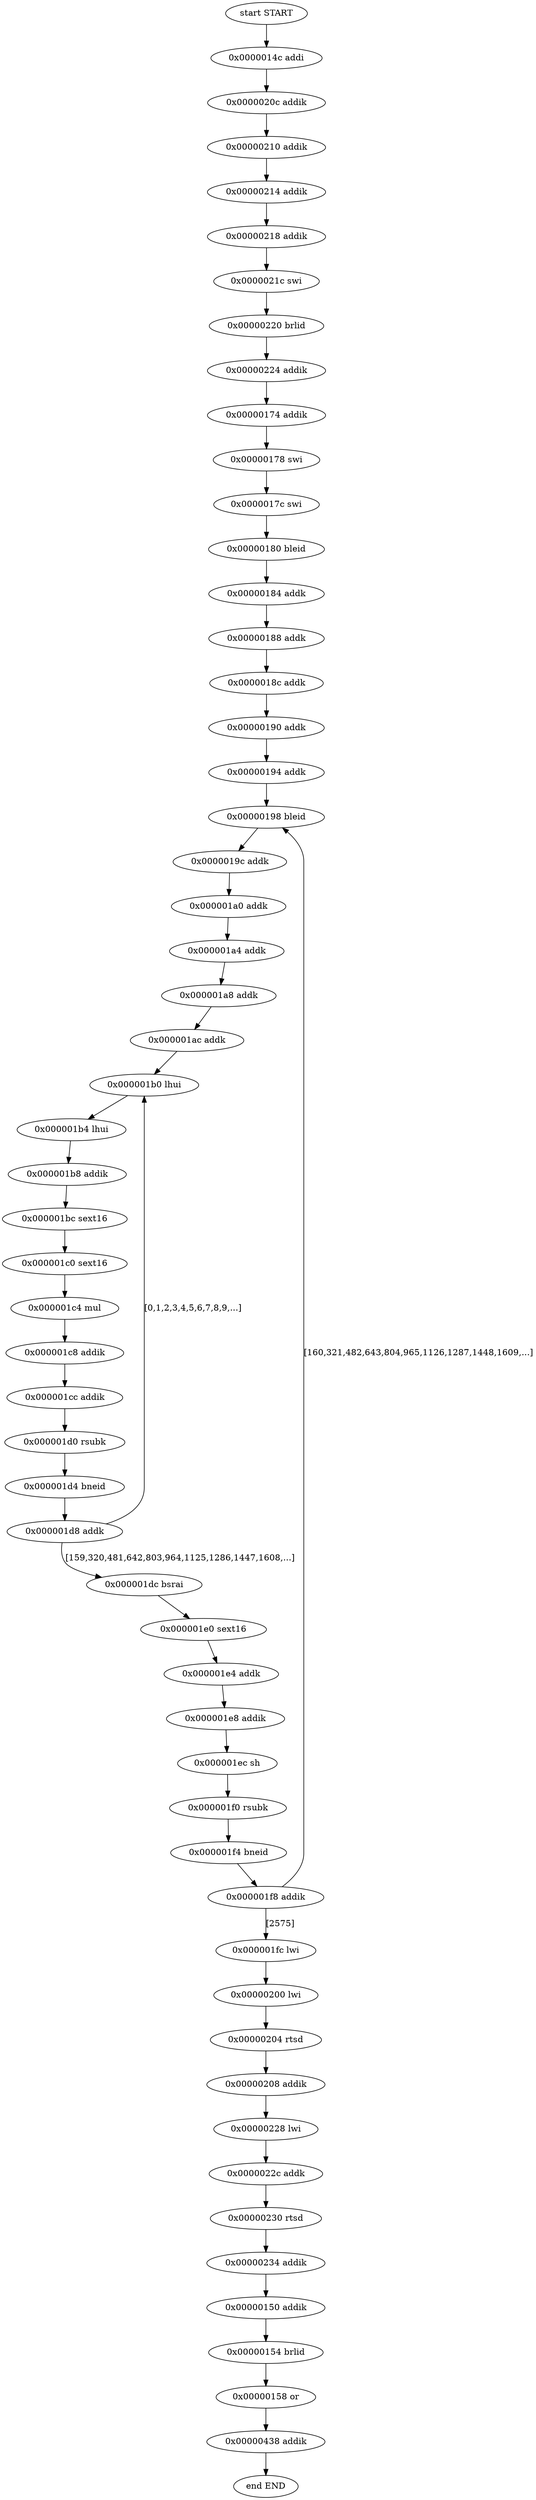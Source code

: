 strict digraph G {
  Astart [ label="start START" ];
  A0x0000014c [ label="0x0000014c addi" ];
  A0x0000020c [ label="0x0000020c addik" ];
  A0x00000210 [ label="0x00000210 addik" ];
  A0x00000214 [ label="0x00000214 addik" ];
  A0x00000218 [ label="0x00000218 addik" ];
  A0x0000021c [ label="0x0000021c swi" ];
  A0x00000220 [ label="0x00000220 brlid" ];
  A0x00000224 [ label="0x00000224 addik" ];
  A0x00000174 [ label="0x00000174 addik" ];
  A0x00000178 [ label="0x00000178 swi" ];
  A0x0000017c [ label="0x0000017c swi" ];
  A0x00000180 [ label="0x00000180 bleid" ];
  A0x00000184 [ label="0x00000184 addk" ];
  A0x00000188 [ label="0x00000188 addk" ];
  A0x0000018c [ label="0x0000018c addk" ];
  A0x00000190 [ label="0x00000190 addk" ];
  A0x00000194 [ label="0x00000194 addk" ];
  A0x00000198 [ label="0x00000198 bleid" ];
  A0x0000019c [ label="0x0000019c addk" ];
  A0x000001a0 [ label="0x000001a0 addk" ];
  A0x000001a4 [ label="0x000001a4 addk" ];
  A0x000001a8 [ label="0x000001a8 addk" ];
  A0x000001ac [ label="0x000001ac addk" ];
  A0x000001b0 [ label="0x000001b0 lhui" ];
  A0x000001b4 [ label="0x000001b4 lhui" ];
  A0x000001b8 [ label="0x000001b8 addik" ];
  A0x000001bc [ label="0x000001bc sext16" ];
  A0x000001c0 [ label="0x000001c0 sext16" ];
  A0x000001c4 [ label="0x000001c4 mul" ];
  A0x000001c8 [ label="0x000001c8 addik" ];
  A0x000001cc [ label="0x000001cc addik" ];
  A0x000001d0 [ label="0x000001d0 rsubk" ];
  A0x000001d4 [ label="0x000001d4 bneid" ];
  A0x000001d8 [ label="0x000001d8 addk" ];
  A0x000001dc [ label="0x000001dc bsrai" ];
  A0x000001e0 [ label="0x000001e0 sext16" ];
  A0x000001e4 [ label="0x000001e4 addk" ];
  A0x000001e8 [ label="0x000001e8 addik" ];
  A0x000001ec [ label="0x000001ec sh" ];
  A0x000001f0 [ label="0x000001f0 rsubk" ];
  A0x000001f4 [ label="0x000001f4 bneid" ];
  A0x000001f8 [ label="0x000001f8 addik" ];
  A0x000001fc [ label="0x000001fc lwi" ];
  A0x00000200 [ label="0x00000200 lwi" ];
  A0x00000204 [ label="0x00000204 rtsd" ];
  A0x00000208 [ label="0x00000208 addik" ];
  A0x00000228 [ label="0x00000228 lwi" ];
  A0x0000022c [ label="0x0000022c addk" ];
  A0x00000230 [ label="0x00000230 rtsd" ];
  A0x00000234 [ label="0x00000234 addik" ];
  A0x00000150 [ label="0x00000150 addik" ];
  A0x00000154 [ label="0x00000154 brlid" ];
  A0x00000158 [ label="0x00000158 or" ];
  A0x00000438 [ label="0x00000438 addik" ];
  Aend [ label="end END" ];
  Astart -> A0x0000014c [ label="" ];
  A0x0000014c -> A0x0000020c [ label="" ];
  A0x0000020c -> A0x00000210 [ label="" ];
  A0x00000210 -> A0x00000214 [ label="" ];
  A0x00000214 -> A0x00000218 [ label="" ];
  A0x00000218 -> A0x0000021c [ label="" ];
  A0x0000021c -> A0x00000220 [ label="" ];
  A0x00000220 -> A0x00000224 [ label="" ];
  A0x00000224 -> A0x00000174 [ label="" ];
  A0x00000174 -> A0x00000178 [ label="" ];
  A0x00000178 -> A0x0000017c [ label="" ];
  A0x0000017c -> A0x00000180 [ label="" ];
  A0x00000180 -> A0x00000184 [ label="" ];
  A0x00000184 -> A0x00000188 [ label="" ];
  A0x00000188 -> A0x0000018c [ label="" ];
  A0x0000018c -> A0x00000190 [ label="" ];
  A0x00000190 -> A0x00000194 [ label="" ];
  A0x00000194 -> A0x00000198 [ label="" ];
  A0x00000198 -> A0x0000019c [ label="" ];
  A0x0000019c -> A0x000001a0 [ label="" ];
  A0x000001a0 -> A0x000001a4 [ label="" ];
  A0x000001a4 -> A0x000001a8 [ label="" ];
  A0x000001a8 -> A0x000001ac [ label="" ];
  A0x000001ac -> A0x000001b0 [ label="" ];
  A0x000001b0 -> A0x000001b4 [ label="" ];
  A0x000001b4 -> A0x000001b8 [ label="" ];
  A0x000001b8 -> A0x000001bc [ label="" ];
  A0x000001bc -> A0x000001c0 [ label="" ];
  A0x000001c0 -> A0x000001c4 [ label="" ];
  A0x000001c4 -> A0x000001c8 [ label="" ];
  A0x000001c8 -> A0x000001cc [ label="" ];
  A0x000001cc -> A0x000001d0 [ label="" ];
  A0x000001d0 -> A0x000001d4 [ label="" ];
  A0x000001d4 -> A0x000001d8 [ label="" ];
  A0x000001d8 -> A0x000001b0 [ label="[0,1,2,3,4,5,6,7,8,9,...]" ];
  A0x000001d8 -> A0x000001dc [ label="[159,320,481,642,803,964,1125,1286,1447,1608,...]" ];
  A0x000001dc -> A0x000001e0 [ label="" ];
  A0x000001e0 -> A0x000001e4 [ label="" ];
  A0x000001e4 -> A0x000001e8 [ label="" ];
  A0x000001e8 -> A0x000001ec [ label="" ];
  A0x000001ec -> A0x000001f0 [ label="" ];
  A0x000001f0 -> A0x000001f4 [ label="" ];
  A0x000001f4 -> A0x000001f8 [ label="" ];
  A0x000001f8 -> A0x00000198 [ label="[160,321,482,643,804,965,1126,1287,1448,1609,...]" ];
  A0x000001f8 -> A0x000001fc [ label="[2575]" ];
  A0x000001fc -> A0x00000200 [ label="" ];
  A0x00000200 -> A0x00000204 [ label="" ];
  A0x00000204 -> A0x00000208 [ label="" ];
  A0x00000208 -> A0x00000228 [ label="" ];
  A0x00000228 -> A0x0000022c [ label="" ];
  A0x0000022c -> A0x00000230 [ label="" ];
  A0x00000230 -> A0x00000234 [ label="" ];
  A0x00000234 -> A0x00000150 [ label="" ];
  A0x00000150 -> A0x00000154 [ label="" ];
  A0x00000154 -> A0x00000158 [ label="" ];
  A0x00000158 -> A0x00000438 [ label="" ];
  A0x00000438 -> Aend [ label="" ];
}
